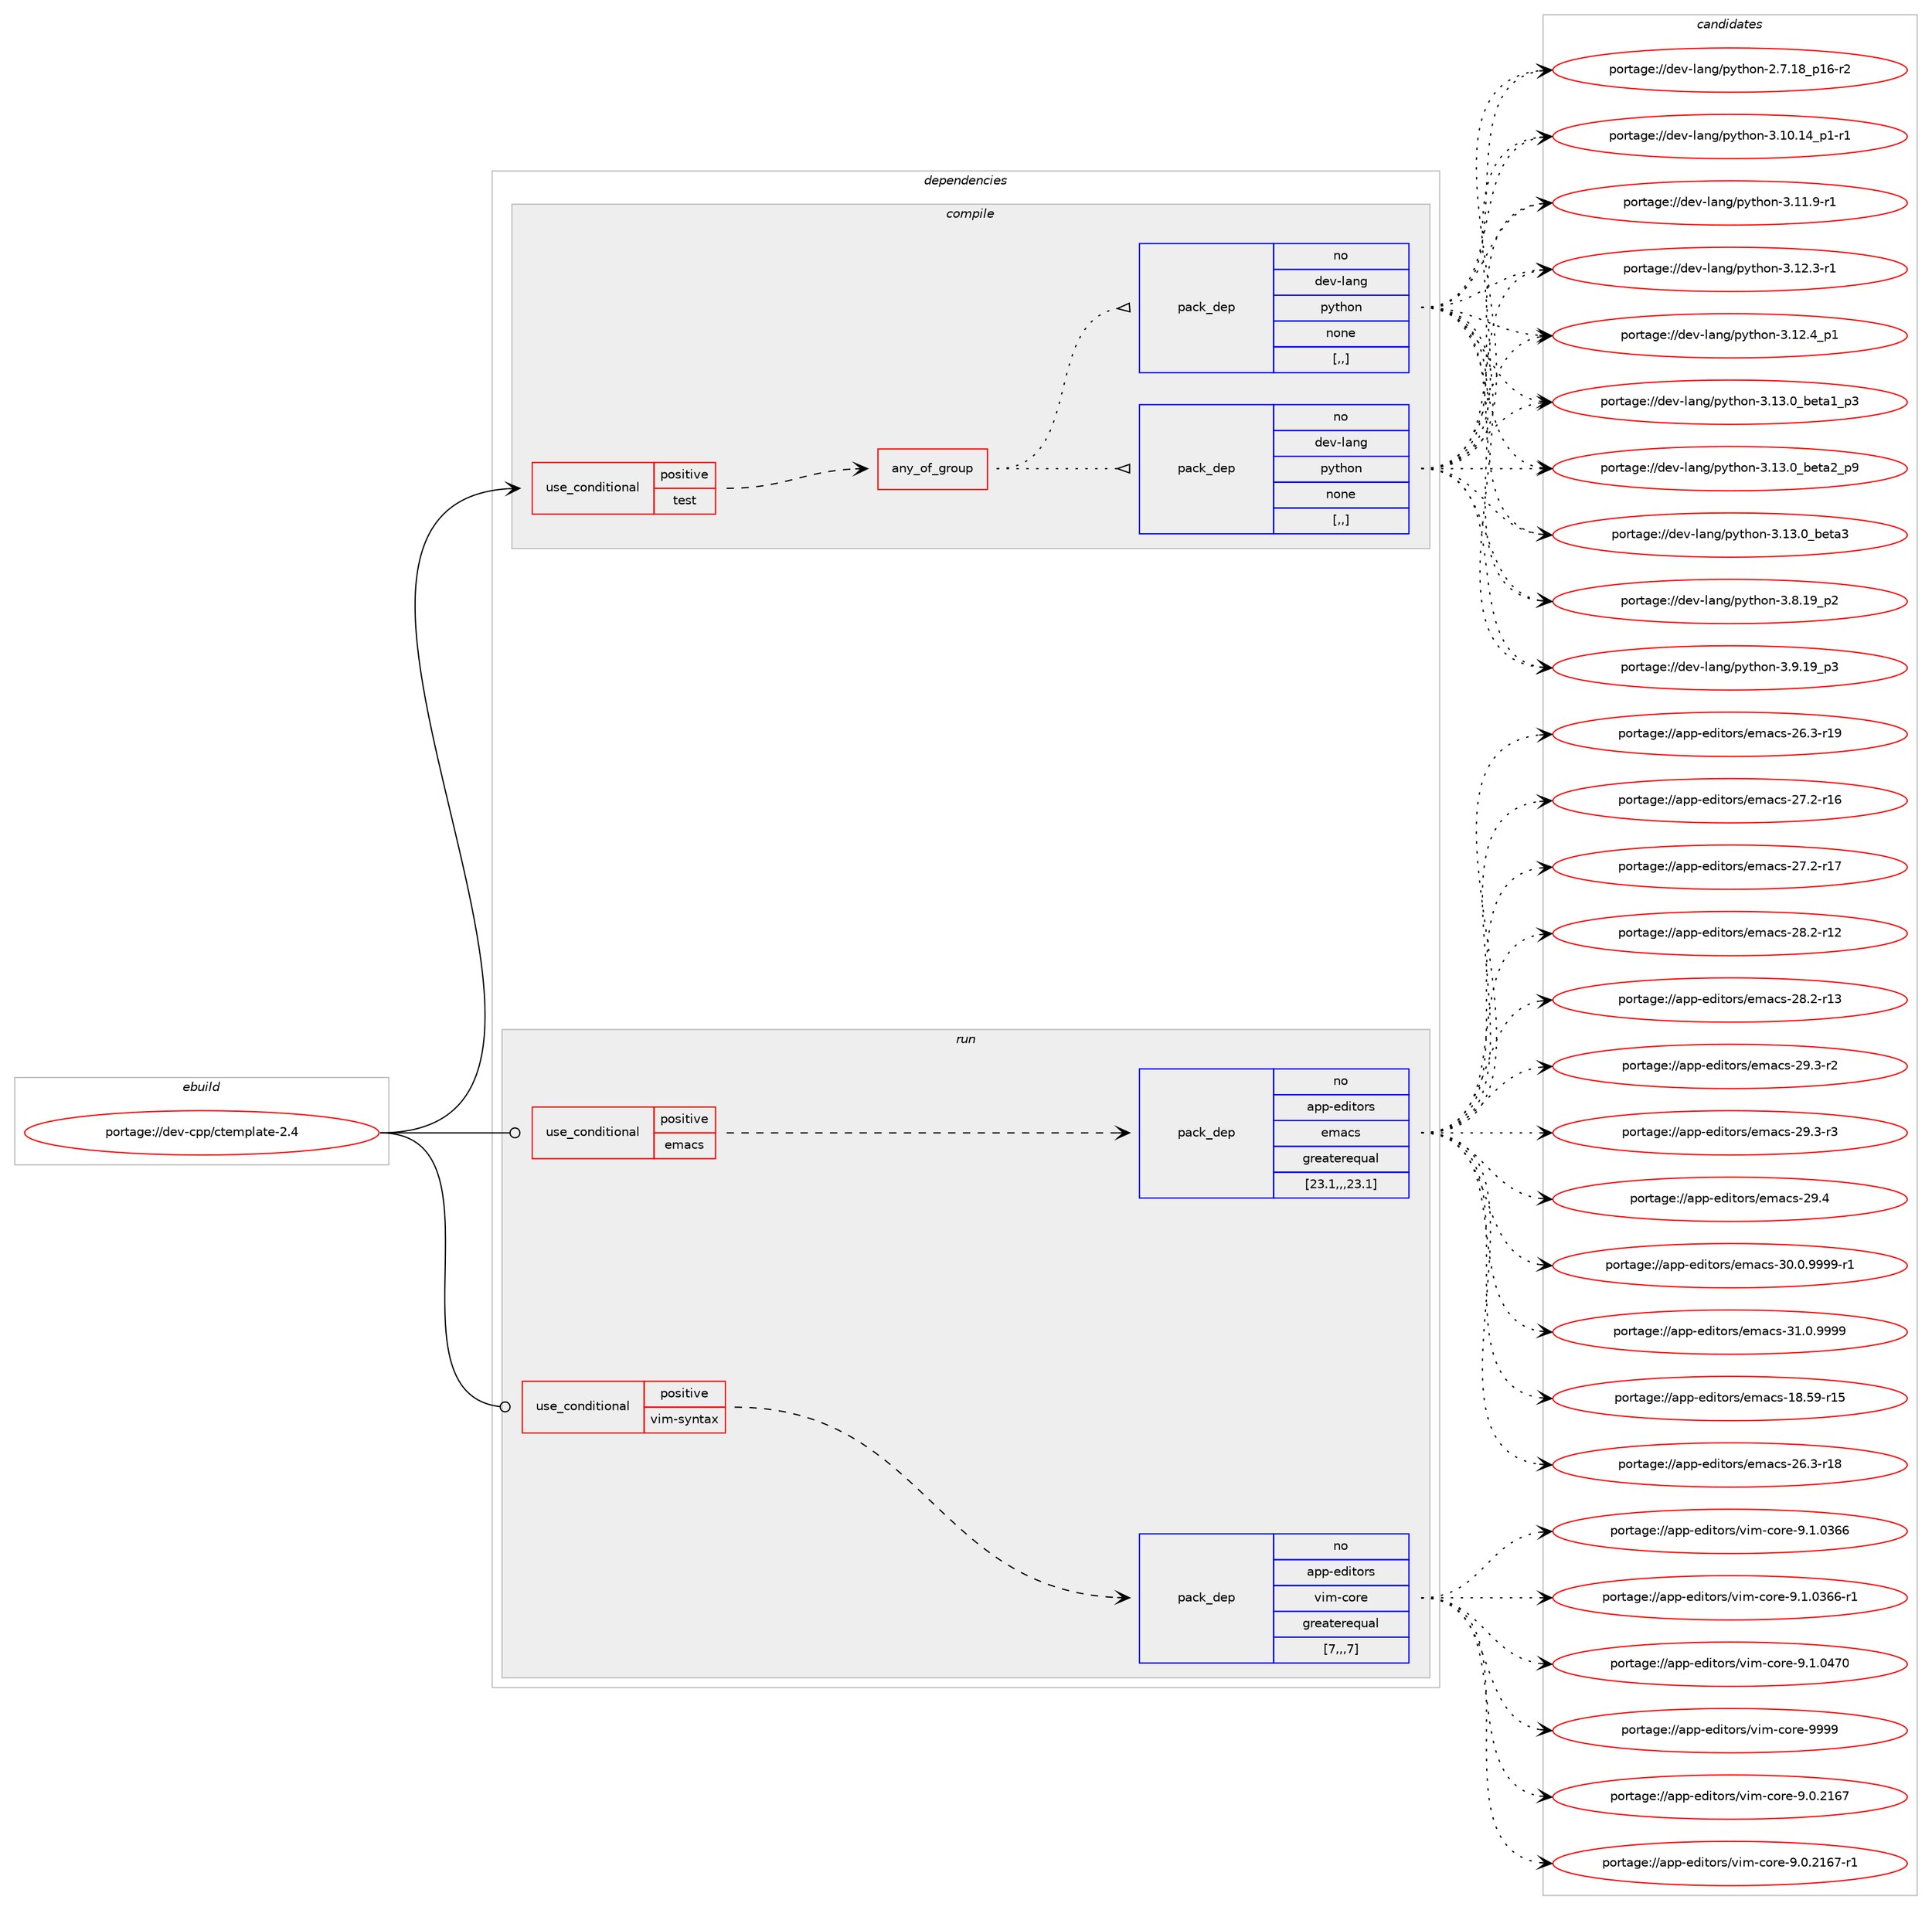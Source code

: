 digraph prolog {

# *************
# Graph options
# *************

newrank=true;
concentrate=true;
compound=true;
graph [rankdir=LR,fontname=Helvetica,fontsize=10,ranksep=1.5];#, ranksep=2.5, nodesep=0.2];
edge  [arrowhead=vee];
node  [fontname=Helvetica,fontsize=10];

# **********
# The ebuild
# **********

subgraph cluster_leftcol {
color=gray;
rank=same;
label=<<i>ebuild</i>>;
id [label="portage://dev-cpp/ctemplate-2.4", color=red, width=4, href="../dev-cpp/ctemplate-2.4.svg"];
}

# ****************
# The dependencies
# ****************

subgraph cluster_midcol {
color=gray;
label=<<i>dependencies</i>>;
subgraph cluster_compile {
fillcolor="#eeeeee";
style=filled;
label=<<i>compile</i>>;
subgraph cond16401 {
dependency63450 [label=<<TABLE BORDER="0" CELLBORDER="1" CELLSPACING="0" CELLPADDING="4"><TR><TD ROWSPAN="3" CELLPADDING="10">use_conditional</TD></TR><TR><TD>positive</TD></TR><TR><TD>test</TD></TR></TABLE>>, shape=none, color=red];
subgraph any836 {
dependency63451 [label=<<TABLE BORDER="0" CELLBORDER="1" CELLSPACING="0" CELLPADDING="4"><TR><TD CELLPADDING="10">any_of_group</TD></TR></TABLE>>, shape=none, color=red];subgraph pack46158 {
dependency63452 [label=<<TABLE BORDER="0" CELLBORDER="1" CELLSPACING="0" CELLPADDING="4" WIDTH="220"><TR><TD ROWSPAN="6" CELLPADDING="30">pack_dep</TD></TR><TR><TD WIDTH="110">no</TD></TR><TR><TD>dev-lang</TD></TR><TR><TD>python</TD></TR><TR><TD>none</TD></TR><TR><TD>[,,]</TD></TR></TABLE>>, shape=none, color=blue];
}
dependency63451:e -> dependency63452:w [weight=20,style="dotted",arrowhead="oinv"];
subgraph pack46159 {
dependency63453 [label=<<TABLE BORDER="0" CELLBORDER="1" CELLSPACING="0" CELLPADDING="4" WIDTH="220"><TR><TD ROWSPAN="6" CELLPADDING="30">pack_dep</TD></TR><TR><TD WIDTH="110">no</TD></TR><TR><TD>dev-lang</TD></TR><TR><TD>python</TD></TR><TR><TD>none</TD></TR><TR><TD>[,,]</TD></TR></TABLE>>, shape=none, color=blue];
}
dependency63451:e -> dependency63453:w [weight=20,style="dotted",arrowhead="oinv"];
}
dependency63450:e -> dependency63451:w [weight=20,style="dashed",arrowhead="vee"];
}
id:e -> dependency63450:w [weight=20,style="solid",arrowhead="vee"];
}
subgraph cluster_compileandrun {
fillcolor="#eeeeee";
style=filled;
label=<<i>compile and run</i>>;
}
subgraph cluster_run {
fillcolor="#eeeeee";
style=filled;
label=<<i>run</i>>;
subgraph cond16402 {
dependency63454 [label=<<TABLE BORDER="0" CELLBORDER="1" CELLSPACING="0" CELLPADDING="4"><TR><TD ROWSPAN="3" CELLPADDING="10">use_conditional</TD></TR><TR><TD>positive</TD></TR><TR><TD>emacs</TD></TR></TABLE>>, shape=none, color=red];
subgraph pack46160 {
dependency63455 [label=<<TABLE BORDER="0" CELLBORDER="1" CELLSPACING="0" CELLPADDING="4" WIDTH="220"><TR><TD ROWSPAN="6" CELLPADDING="30">pack_dep</TD></TR><TR><TD WIDTH="110">no</TD></TR><TR><TD>app-editors</TD></TR><TR><TD>emacs</TD></TR><TR><TD>greaterequal</TD></TR><TR><TD>[23.1,,,23.1]</TD></TR></TABLE>>, shape=none, color=blue];
}
dependency63454:e -> dependency63455:w [weight=20,style="dashed",arrowhead="vee"];
}
id:e -> dependency63454:w [weight=20,style="solid",arrowhead="odot"];
subgraph cond16403 {
dependency63456 [label=<<TABLE BORDER="0" CELLBORDER="1" CELLSPACING="0" CELLPADDING="4"><TR><TD ROWSPAN="3" CELLPADDING="10">use_conditional</TD></TR><TR><TD>positive</TD></TR><TR><TD>vim-syntax</TD></TR></TABLE>>, shape=none, color=red];
subgraph pack46161 {
dependency63457 [label=<<TABLE BORDER="0" CELLBORDER="1" CELLSPACING="0" CELLPADDING="4" WIDTH="220"><TR><TD ROWSPAN="6" CELLPADDING="30">pack_dep</TD></TR><TR><TD WIDTH="110">no</TD></TR><TR><TD>app-editors</TD></TR><TR><TD>vim-core</TD></TR><TR><TD>greaterequal</TD></TR><TR><TD>[7,,,7]</TD></TR></TABLE>>, shape=none, color=blue];
}
dependency63456:e -> dependency63457:w [weight=20,style="dashed",arrowhead="vee"];
}
id:e -> dependency63456:w [weight=20,style="solid",arrowhead="odot"];
}
}

# **************
# The candidates
# **************

subgraph cluster_choices {
rank=same;
color=gray;
label=<<i>candidates</i>>;

subgraph choice46158 {
color=black;
nodesep=1;
choice100101118451089711010347112121116104111110455046554649569511249544511450 [label="portage://dev-lang/python-2.7.18_p16-r2", color=red, width=4,href="../dev-lang/python-2.7.18_p16-r2.svg"];
choice100101118451089711010347112121116104111110455146494846495295112494511449 [label="portage://dev-lang/python-3.10.14_p1-r1", color=red, width=4,href="../dev-lang/python-3.10.14_p1-r1.svg"];
choice100101118451089711010347112121116104111110455146494946574511449 [label="portage://dev-lang/python-3.11.9-r1", color=red, width=4,href="../dev-lang/python-3.11.9-r1.svg"];
choice100101118451089711010347112121116104111110455146495046514511449 [label="portage://dev-lang/python-3.12.3-r1", color=red, width=4,href="../dev-lang/python-3.12.3-r1.svg"];
choice100101118451089711010347112121116104111110455146495046529511249 [label="portage://dev-lang/python-3.12.4_p1", color=red, width=4,href="../dev-lang/python-3.12.4_p1.svg"];
choice10010111845108971101034711212111610411111045514649514648959810111697499511251 [label="portage://dev-lang/python-3.13.0_beta1_p3", color=red, width=4,href="../dev-lang/python-3.13.0_beta1_p3.svg"];
choice10010111845108971101034711212111610411111045514649514648959810111697509511257 [label="portage://dev-lang/python-3.13.0_beta2_p9", color=red, width=4,href="../dev-lang/python-3.13.0_beta2_p9.svg"];
choice1001011184510897110103471121211161041111104551464951464895981011169751 [label="portage://dev-lang/python-3.13.0_beta3", color=red, width=4,href="../dev-lang/python-3.13.0_beta3.svg"];
choice100101118451089711010347112121116104111110455146564649579511250 [label="portage://dev-lang/python-3.8.19_p2", color=red, width=4,href="../dev-lang/python-3.8.19_p2.svg"];
choice100101118451089711010347112121116104111110455146574649579511251 [label="portage://dev-lang/python-3.9.19_p3", color=red, width=4,href="../dev-lang/python-3.9.19_p3.svg"];
dependency63452:e -> choice100101118451089711010347112121116104111110455046554649569511249544511450:w [style=dotted,weight="100"];
dependency63452:e -> choice100101118451089711010347112121116104111110455146494846495295112494511449:w [style=dotted,weight="100"];
dependency63452:e -> choice100101118451089711010347112121116104111110455146494946574511449:w [style=dotted,weight="100"];
dependency63452:e -> choice100101118451089711010347112121116104111110455146495046514511449:w [style=dotted,weight="100"];
dependency63452:e -> choice100101118451089711010347112121116104111110455146495046529511249:w [style=dotted,weight="100"];
dependency63452:e -> choice10010111845108971101034711212111610411111045514649514648959810111697499511251:w [style=dotted,weight="100"];
dependency63452:e -> choice10010111845108971101034711212111610411111045514649514648959810111697509511257:w [style=dotted,weight="100"];
dependency63452:e -> choice1001011184510897110103471121211161041111104551464951464895981011169751:w [style=dotted,weight="100"];
dependency63452:e -> choice100101118451089711010347112121116104111110455146564649579511250:w [style=dotted,weight="100"];
dependency63452:e -> choice100101118451089711010347112121116104111110455146574649579511251:w [style=dotted,weight="100"];
}
subgraph choice46159 {
color=black;
nodesep=1;
choice100101118451089711010347112121116104111110455046554649569511249544511450 [label="portage://dev-lang/python-2.7.18_p16-r2", color=red, width=4,href="../dev-lang/python-2.7.18_p16-r2.svg"];
choice100101118451089711010347112121116104111110455146494846495295112494511449 [label="portage://dev-lang/python-3.10.14_p1-r1", color=red, width=4,href="../dev-lang/python-3.10.14_p1-r1.svg"];
choice100101118451089711010347112121116104111110455146494946574511449 [label="portage://dev-lang/python-3.11.9-r1", color=red, width=4,href="../dev-lang/python-3.11.9-r1.svg"];
choice100101118451089711010347112121116104111110455146495046514511449 [label="portage://dev-lang/python-3.12.3-r1", color=red, width=4,href="../dev-lang/python-3.12.3-r1.svg"];
choice100101118451089711010347112121116104111110455146495046529511249 [label="portage://dev-lang/python-3.12.4_p1", color=red, width=4,href="../dev-lang/python-3.12.4_p1.svg"];
choice10010111845108971101034711212111610411111045514649514648959810111697499511251 [label="portage://dev-lang/python-3.13.0_beta1_p3", color=red, width=4,href="../dev-lang/python-3.13.0_beta1_p3.svg"];
choice10010111845108971101034711212111610411111045514649514648959810111697509511257 [label="portage://dev-lang/python-3.13.0_beta2_p9", color=red, width=4,href="../dev-lang/python-3.13.0_beta2_p9.svg"];
choice1001011184510897110103471121211161041111104551464951464895981011169751 [label="portage://dev-lang/python-3.13.0_beta3", color=red, width=4,href="../dev-lang/python-3.13.0_beta3.svg"];
choice100101118451089711010347112121116104111110455146564649579511250 [label="portage://dev-lang/python-3.8.19_p2", color=red, width=4,href="../dev-lang/python-3.8.19_p2.svg"];
choice100101118451089711010347112121116104111110455146574649579511251 [label="portage://dev-lang/python-3.9.19_p3", color=red, width=4,href="../dev-lang/python-3.9.19_p3.svg"];
dependency63453:e -> choice100101118451089711010347112121116104111110455046554649569511249544511450:w [style=dotted,weight="100"];
dependency63453:e -> choice100101118451089711010347112121116104111110455146494846495295112494511449:w [style=dotted,weight="100"];
dependency63453:e -> choice100101118451089711010347112121116104111110455146494946574511449:w [style=dotted,weight="100"];
dependency63453:e -> choice100101118451089711010347112121116104111110455146495046514511449:w [style=dotted,weight="100"];
dependency63453:e -> choice100101118451089711010347112121116104111110455146495046529511249:w [style=dotted,weight="100"];
dependency63453:e -> choice10010111845108971101034711212111610411111045514649514648959810111697499511251:w [style=dotted,weight="100"];
dependency63453:e -> choice10010111845108971101034711212111610411111045514649514648959810111697509511257:w [style=dotted,weight="100"];
dependency63453:e -> choice1001011184510897110103471121211161041111104551464951464895981011169751:w [style=dotted,weight="100"];
dependency63453:e -> choice100101118451089711010347112121116104111110455146564649579511250:w [style=dotted,weight="100"];
dependency63453:e -> choice100101118451089711010347112121116104111110455146574649579511251:w [style=dotted,weight="100"];
}
subgraph choice46160 {
color=black;
nodesep=1;
choice9711211245101100105116111114115471011099799115454956465357451144953 [label="portage://app-editors/emacs-18.59-r15", color=red, width=4,href="../app-editors/emacs-18.59-r15.svg"];
choice97112112451011001051161111141154710110997991154550544651451144956 [label="portage://app-editors/emacs-26.3-r18", color=red, width=4,href="../app-editors/emacs-26.3-r18.svg"];
choice97112112451011001051161111141154710110997991154550544651451144957 [label="portage://app-editors/emacs-26.3-r19", color=red, width=4,href="../app-editors/emacs-26.3-r19.svg"];
choice97112112451011001051161111141154710110997991154550554650451144954 [label="portage://app-editors/emacs-27.2-r16", color=red, width=4,href="../app-editors/emacs-27.2-r16.svg"];
choice97112112451011001051161111141154710110997991154550554650451144955 [label="portage://app-editors/emacs-27.2-r17", color=red, width=4,href="../app-editors/emacs-27.2-r17.svg"];
choice97112112451011001051161111141154710110997991154550564650451144950 [label="portage://app-editors/emacs-28.2-r12", color=red, width=4,href="../app-editors/emacs-28.2-r12.svg"];
choice97112112451011001051161111141154710110997991154550564650451144951 [label="portage://app-editors/emacs-28.2-r13", color=red, width=4,href="../app-editors/emacs-28.2-r13.svg"];
choice971121124510110010511611111411547101109979911545505746514511450 [label="portage://app-editors/emacs-29.3-r2", color=red, width=4,href="../app-editors/emacs-29.3-r2.svg"];
choice971121124510110010511611111411547101109979911545505746514511451 [label="portage://app-editors/emacs-29.3-r3", color=red, width=4,href="../app-editors/emacs-29.3-r3.svg"];
choice97112112451011001051161111141154710110997991154550574652 [label="portage://app-editors/emacs-29.4", color=red, width=4,href="../app-editors/emacs-29.4.svg"];
choice9711211245101100105116111114115471011099799115455148464846575757574511449 [label="portage://app-editors/emacs-30.0.9999-r1", color=red, width=4,href="../app-editors/emacs-30.0.9999-r1.svg"];
choice971121124510110010511611111411547101109979911545514946484657575757 [label="portage://app-editors/emacs-31.0.9999", color=red, width=4,href="../app-editors/emacs-31.0.9999.svg"];
dependency63455:e -> choice9711211245101100105116111114115471011099799115454956465357451144953:w [style=dotted,weight="100"];
dependency63455:e -> choice97112112451011001051161111141154710110997991154550544651451144956:w [style=dotted,weight="100"];
dependency63455:e -> choice97112112451011001051161111141154710110997991154550544651451144957:w [style=dotted,weight="100"];
dependency63455:e -> choice97112112451011001051161111141154710110997991154550554650451144954:w [style=dotted,weight="100"];
dependency63455:e -> choice97112112451011001051161111141154710110997991154550554650451144955:w [style=dotted,weight="100"];
dependency63455:e -> choice97112112451011001051161111141154710110997991154550564650451144950:w [style=dotted,weight="100"];
dependency63455:e -> choice97112112451011001051161111141154710110997991154550564650451144951:w [style=dotted,weight="100"];
dependency63455:e -> choice971121124510110010511611111411547101109979911545505746514511450:w [style=dotted,weight="100"];
dependency63455:e -> choice971121124510110010511611111411547101109979911545505746514511451:w [style=dotted,weight="100"];
dependency63455:e -> choice97112112451011001051161111141154710110997991154550574652:w [style=dotted,weight="100"];
dependency63455:e -> choice9711211245101100105116111114115471011099799115455148464846575757574511449:w [style=dotted,weight="100"];
dependency63455:e -> choice971121124510110010511611111411547101109979911545514946484657575757:w [style=dotted,weight="100"];
}
subgraph choice46161 {
color=black;
nodesep=1;
choice9711211245101100105116111114115471181051094599111114101455746484650495455 [label="portage://app-editors/vim-core-9.0.2167", color=red, width=4,href="../app-editors/vim-core-9.0.2167.svg"];
choice97112112451011001051161111141154711810510945991111141014557464846504954554511449 [label="portage://app-editors/vim-core-9.0.2167-r1", color=red, width=4,href="../app-editors/vim-core-9.0.2167-r1.svg"];
choice9711211245101100105116111114115471181051094599111114101455746494648515454 [label="portage://app-editors/vim-core-9.1.0366", color=red, width=4,href="../app-editors/vim-core-9.1.0366.svg"];
choice97112112451011001051161111141154711810510945991111141014557464946485154544511449 [label="portage://app-editors/vim-core-9.1.0366-r1", color=red, width=4,href="../app-editors/vim-core-9.1.0366-r1.svg"];
choice9711211245101100105116111114115471181051094599111114101455746494648525548 [label="portage://app-editors/vim-core-9.1.0470", color=red, width=4,href="../app-editors/vim-core-9.1.0470.svg"];
choice97112112451011001051161111141154711810510945991111141014557575757 [label="portage://app-editors/vim-core-9999", color=red, width=4,href="../app-editors/vim-core-9999.svg"];
dependency63457:e -> choice9711211245101100105116111114115471181051094599111114101455746484650495455:w [style=dotted,weight="100"];
dependency63457:e -> choice97112112451011001051161111141154711810510945991111141014557464846504954554511449:w [style=dotted,weight="100"];
dependency63457:e -> choice9711211245101100105116111114115471181051094599111114101455746494648515454:w [style=dotted,weight="100"];
dependency63457:e -> choice97112112451011001051161111141154711810510945991111141014557464946485154544511449:w [style=dotted,weight="100"];
dependency63457:e -> choice9711211245101100105116111114115471181051094599111114101455746494648525548:w [style=dotted,weight="100"];
dependency63457:e -> choice97112112451011001051161111141154711810510945991111141014557575757:w [style=dotted,weight="100"];
}
}

}
